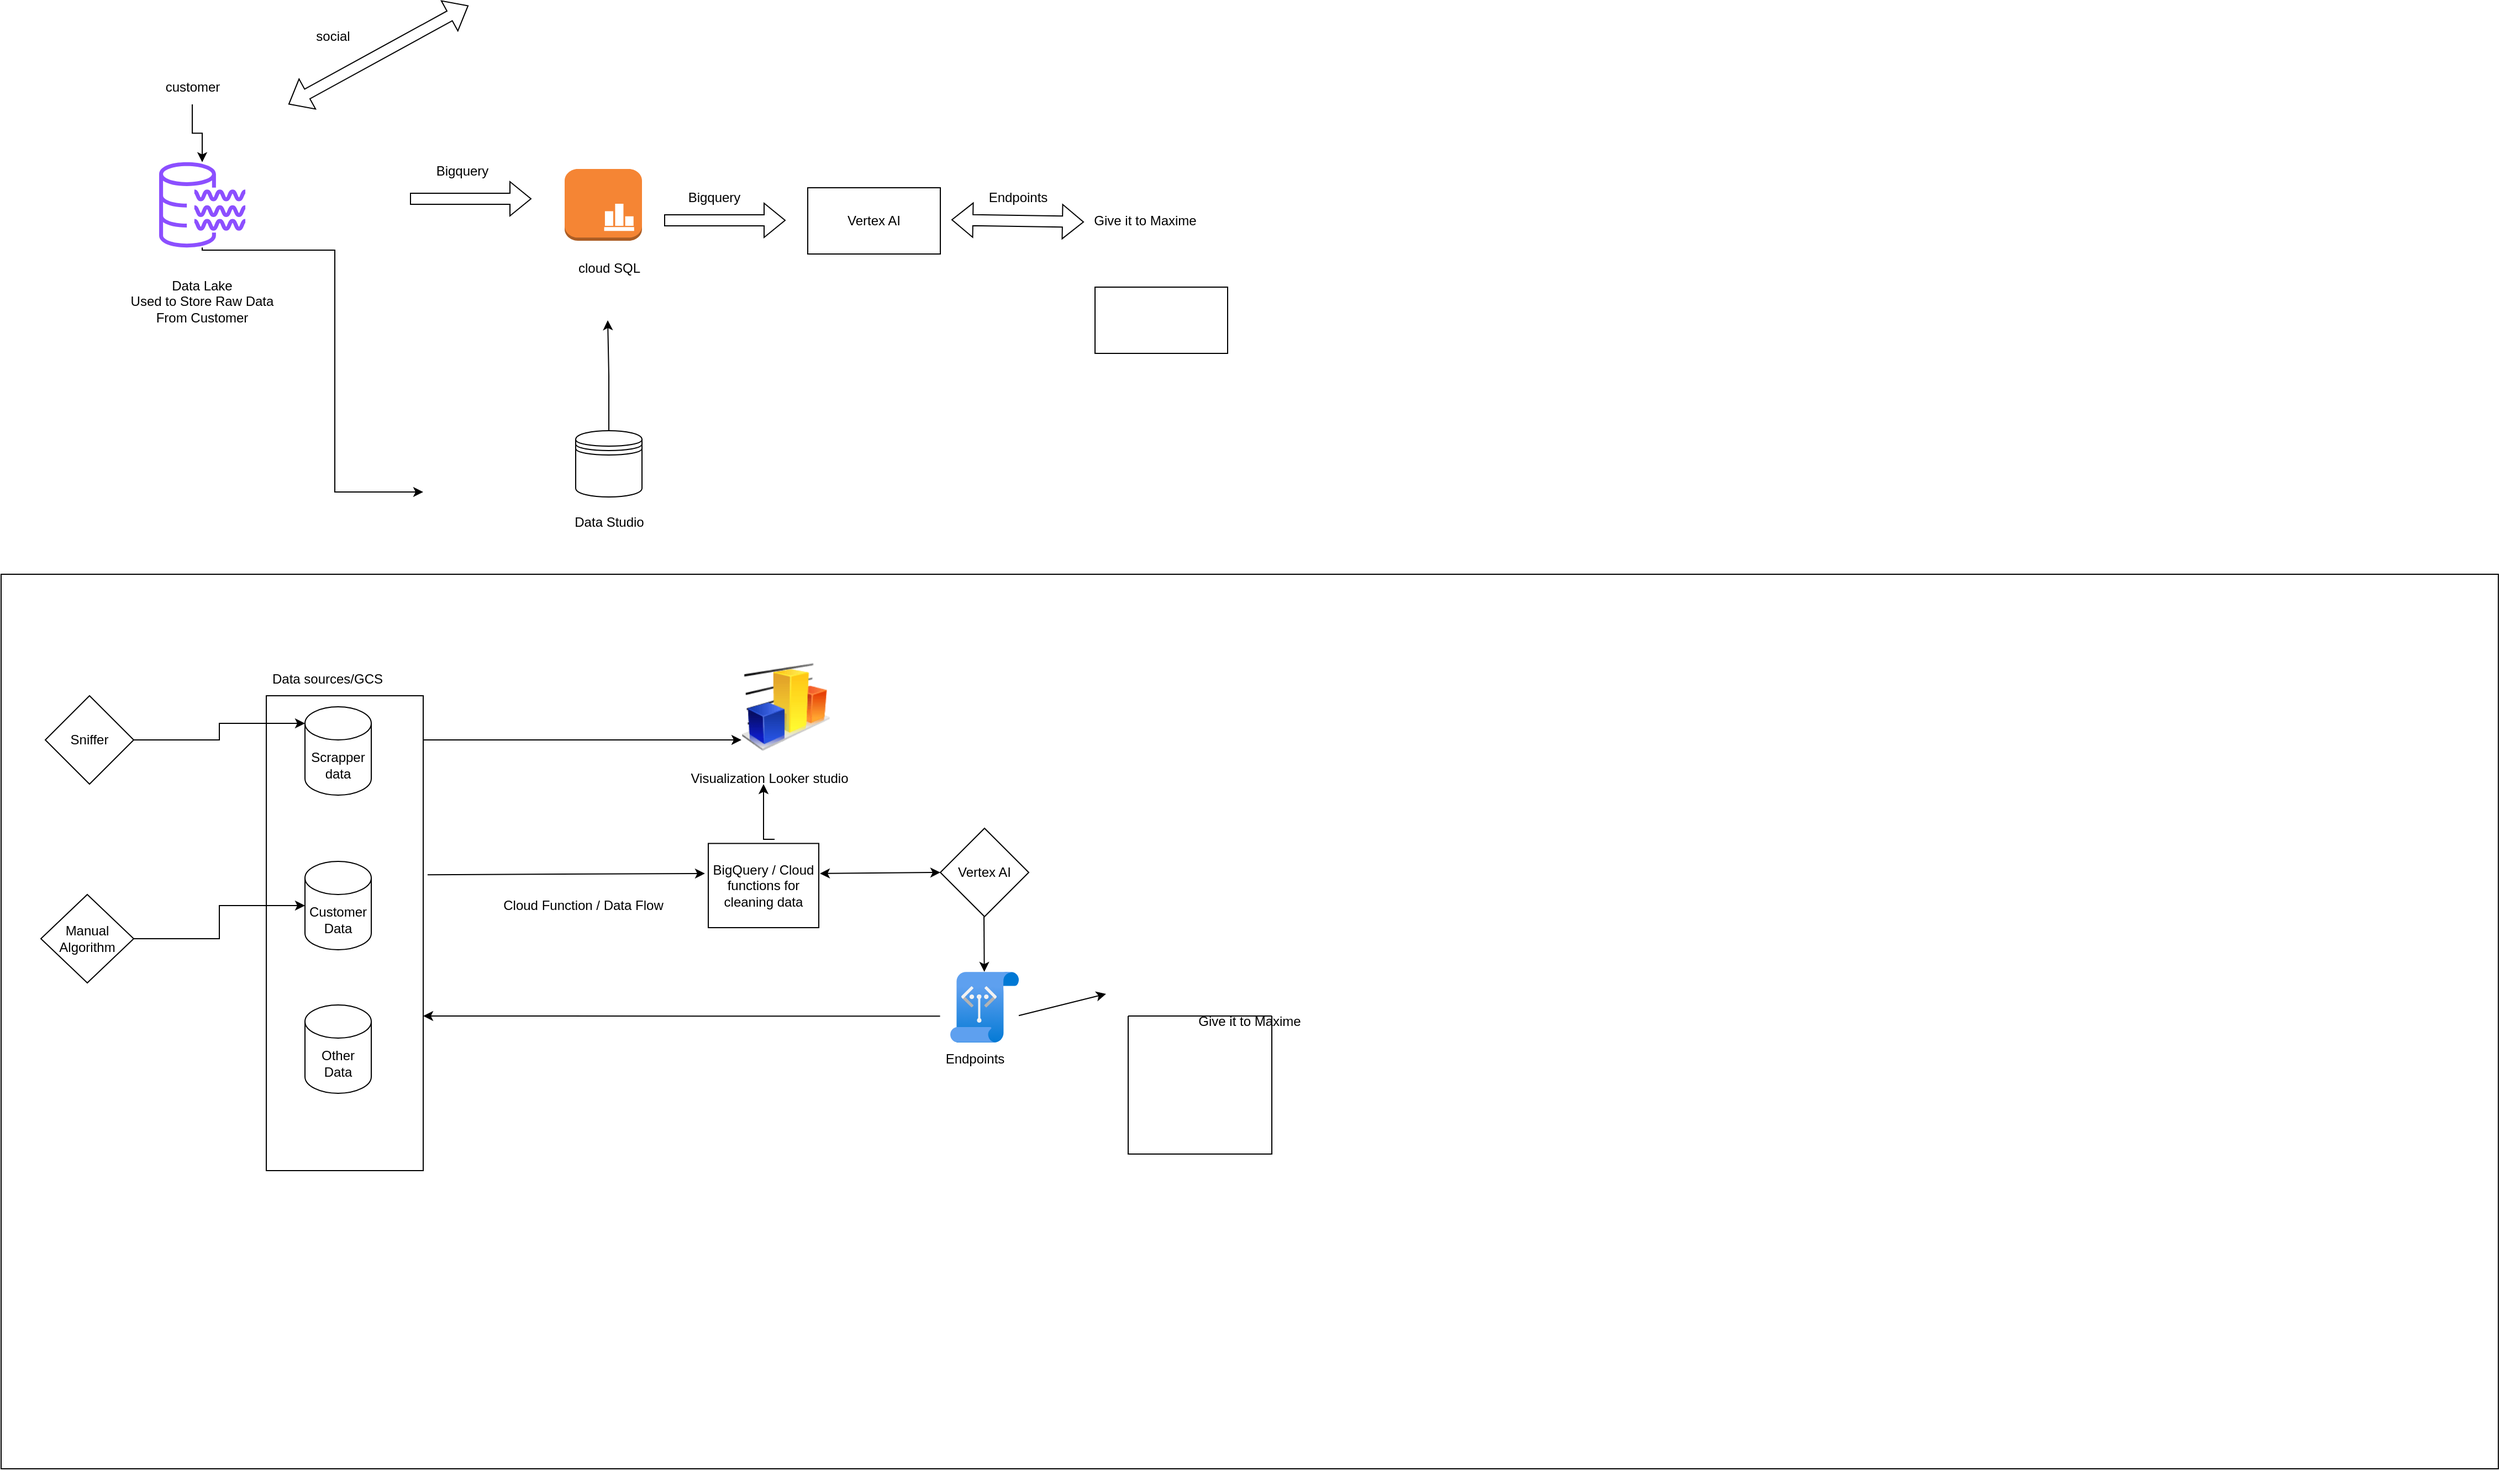 <mxfile version="24.5.5" type="github">
  <diagram name="Page-1" id="-qYtvEomW0k4A3SLVBOT">
    <mxGraphModel dx="2336" dy="837" grid="1" gridSize="10" guides="1" tooltips="1" connect="1" arrows="1" fold="1" page="1" pageScale="1" pageWidth="827" pageHeight="1169" math="0" shadow="0">
      <root>
        <mxCell id="0" />
        <mxCell id="1" parent="0" />
        <mxCell id="vuEcYuy9ds7hN_GyOSZV-4" value="Give it to Maxime" style="rounded=0;whiteSpace=wrap;html=1;" parent="1" vertex="1">
          <mxGeometry x="-180" y="530" width="2260" height="810" as="geometry" />
        </mxCell>
        <mxCell id="r5Taa9G9Nn2a5pZR2AFs-8" value="" style="rounded=0;whiteSpace=wrap;html=1;" parent="1" vertex="1">
          <mxGeometry x="60" y="640" width="142" height="430" as="geometry" />
        </mxCell>
        <mxCell id="VT7pETLHUvZkBAH2U3De-2" value="" style="sketch=0;outlineConnect=0;fontColor=#232F3E;gradientColor=none;fillColor=#8C4FFF;strokeColor=none;dashed=0;verticalLabelPosition=bottom;verticalAlign=top;align=center;html=1;fontSize=12;fontStyle=0;aspect=fixed;pointerEvents=1;shape=mxgraph.aws4.data_lake_resource_icon;" parent="1" vertex="1">
          <mxGeometry x="-36.98" y="156.49" width="78" height="78" as="geometry" />
        </mxCell>
        <mxCell id="VT7pETLHUvZkBAH2U3De-3" value="Data Lake&lt;div&gt;Used to Store Raw Data From Customer&lt;/div&gt;" style="text;html=1;align=center;verticalAlign=middle;whiteSpace=wrap;rounded=0;" parent="1" vertex="1">
          <mxGeometry x="-63.98" y="268" width="132" height="30" as="geometry" />
        </mxCell>
        <mxCell id="VT7pETLHUvZkBAH2U3De-5" value="" style="shape=flexArrow;endArrow=classic;html=1;rounded=0;" parent="1" edge="1">
          <mxGeometry width="50" height="50" relative="1" as="geometry">
            <mxPoint x="190" y="190" as="sourcePoint" />
            <mxPoint x="300" y="190" as="targetPoint" />
          </mxGeometry>
        </mxCell>
        <mxCell id="VT7pETLHUvZkBAH2U3De-10" value="" style="outlineConnect=0;dashed=0;verticalLabelPosition=bottom;verticalAlign=top;align=center;html=1;shape=mxgraph.aws3.instance_with_cloudwatch;fillColor=#F58534;gradientColor=none;" parent="1" vertex="1">
          <mxGeometry x="330" y="163" width="70" height="65" as="geometry" />
        </mxCell>
        <mxCell id="HXekNUo-eZgtwN4-rnPV-13" style="edgeStyle=orthogonalEdgeStyle;rounded=0;orthogonalLoop=1;jettySize=auto;html=1;" parent="1" source="HXekNUo-eZgtwN4-rnPV-1" edge="1">
          <mxGeometry relative="1" as="geometry">
            <mxPoint x="369" y="300" as="targetPoint" />
          </mxGeometry>
        </mxCell>
        <mxCell id="HXekNUo-eZgtwN4-rnPV-1" value="" style="shape=datastore;whiteSpace=wrap;html=1;" parent="1" vertex="1">
          <mxGeometry x="340" y="400" width="60" height="60" as="geometry" />
        </mxCell>
        <mxCell id="HXekNUo-eZgtwN4-rnPV-4" value="" style="edgeStyle=orthogonalEdgeStyle;rounded=0;orthogonalLoop=1;jettySize=auto;html=1;" parent="1" source="HXekNUo-eZgtwN4-rnPV-3" target="VT7pETLHUvZkBAH2U3De-2" edge="1">
          <mxGeometry relative="1" as="geometry" />
        </mxCell>
        <mxCell id="HXekNUo-eZgtwN4-rnPV-3" value="customer" style="text;html=1;align=center;verticalAlign=middle;resizable=0;points=[];autosize=1;strokeColor=none;fillColor=none;" parent="1" vertex="1">
          <mxGeometry x="-41.98" y="74.49" width="70" height="30" as="geometry" />
        </mxCell>
        <mxCell id="HXekNUo-eZgtwN4-rnPV-7" value="Vertex AI" style="rounded=0;whiteSpace=wrap;html=1;" parent="1" vertex="1">
          <mxGeometry x="550" y="180" width="120" height="60" as="geometry" />
        </mxCell>
        <mxCell id="HXekNUo-eZgtwN4-rnPV-8" value="" style="shape=flexArrow;endArrow=classic;html=1;rounded=0;" parent="1" edge="1">
          <mxGeometry width="50" height="50" relative="1" as="geometry">
            <mxPoint x="420" y="209.5" as="sourcePoint" />
            <mxPoint x="530" y="209.5" as="targetPoint" />
          </mxGeometry>
        </mxCell>
        <mxCell id="HXekNUo-eZgtwN4-rnPV-9" value="Bigquery" style="text;html=1;align=center;verticalAlign=middle;resizable=0;points=[];autosize=1;strokeColor=none;fillColor=none;" parent="1" vertex="1">
          <mxGeometry x="430" y="174" width="70" height="30" as="geometry" />
        </mxCell>
        <mxCell id="HXekNUo-eZgtwN4-rnPV-10" value="Data Studio" style="text;html=1;align=center;verticalAlign=middle;resizable=0;points=[];autosize=1;strokeColor=none;fillColor=none;" parent="1" vertex="1">
          <mxGeometry x="325" y="468" width="90" height="30" as="geometry" />
        </mxCell>
        <mxCell id="HXekNUo-eZgtwN4-rnPV-12" style="edgeStyle=orthogonalEdgeStyle;rounded=0;orthogonalLoop=1;jettySize=auto;html=1;entryX=-0.017;entryY=0.817;entryDx=0;entryDy=0;entryPerimeter=0;" parent="1" source="VT7pETLHUvZkBAH2U3De-2" edge="1">
          <mxGeometry relative="1" as="geometry">
            <Array as="points">
              <mxPoint x="2.02" y="236.49" />
              <mxPoint x="122.02" y="236.49" />
              <mxPoint x="122.02" y="455.49" />
            </Array>
            <mxPoint x="202.0" y="455.51" as="targetPoint" />
          </mxGeometry>
        </mxCell>
        <mxCell id="HXekNUo-eZgtwN4-rnPV-14" value="" style="shape=flexArrow;endArrow=classic;startArrow=classic;html=1;rounded=0;" parent="1" edge="1">
          <mxGeometry width="100" height="100" relative="1" as="geometry">
            <mxPoint x="680" y="209" as="sourcePoint" />
            <mxPoint x="800" y="211" as="targetPoint" />
          </mxGeometry>
        </mxCell>
        <mxCell id="HXekNUo-eZgtwN4-rnPV-15" value="Endpoints" style="text;html=1;align=center;verticalAlign=middle;resizable=0;points=[];autosize=1;strokeColor=none;fillColor=none;" parent="1" vertex="1">
          <mxGeometry x="700" y="174" width="80" height="30" as="geometry" />
        </mxCell>
        <mxCell id="HXekNUo-eZgtwN4-rnPV-16" value="Give it to Maxime" style="text;html=1;align=center;verticalAlign=middle;resizable=0;points=[];autosize=1;strokeColor=none;fillColor=none;" parent="1" vertex="1">
          <mxGeometry x="795" y="195" width="120" height="30" as="geometry" />
        </mxCell>
        <mxCell id="HXekNUo-eZgtwN4-rnPV-18" value="cloud SQL" style="text;html=1;align=center;verticalAlign=middle;resizable=0;points=[];autosize=1;strokeColor=none;fillColor=none;" parent="1" vertex="1">
          <mxGeometry x="330" y="238" width="80" height="30" as="geometry" />
        </mxCell>
        <mxCell id="HXekNUo-eZgtwN4-rnPV-19" value="Bigquery" style="text;html=1;align=center;verticalAlign=middle;resizable=0;points=[];autosize=1;strokeColor=none;fillColor=none;" parent="1" vertex="1">
          <mxGeometry x="202" y="150" width="70" height="30" as="geometry" />
        </mxCell>
        <mxCell id="r5Taa9G9Nn2a5pZR2AFs-1" value="" style="rounded=0;whiteSpace=wrap;html=1;" parent="1" vertex="1">
          <mxGeometry x="810" y="270" width="120" height="60" as="geometry" />
        </mxCell>
        <mxCell id="r5Taa9G9Nn2a5pZR2AFs-3" value="" style="shape=flexArrow;endArrow=classic;startArrow=classic;html=1;rounded=0;" parent="1" edge="1">
          <mxGeometry width="100" height="100" relative="1" as="geometry">
            <mxPoint x="80" y="104.49" as="sourcePoint" />
            <mxPoint x="243" y="15" as="targetPoint" />
          </mxGeometry>
        </mxCell>
        <mxCell id="r5Taa9G9Nn2a5pZR2AFs-4" value="social" style="text;html=1;align=center;verticalAlign=middle;resizable=0;points=[];autosize=1;strokeColor=none;fillColor=none;" parent="1" vertex="1">
          <mxGeometry x="95" y="28" width="50" height="30" as="geometry" />
        </mxCell>
        <mxCell id="r5Taa9G9Nn2a5pZR2AFs-5" value="Scrapper data" style="shape=cylinder3;whiteSpace=wrap;html=1;boundedLbl=1;backgroundOutline=1;size=15;" parent="1" vertex="1">
          <mxGeometry x="95" y="650" width="60" height="80" as="geometry" />
        </mxCell>
        <mxCell id="r5Taa9G9Nn2a5pZR2AFs-6" value="Customer Data" style="shape=cylinder3;whiteSpace=wrap;html=1;boundedLbl=1;backgroundOutline=1;size=15;" parent="1" vertex="1">
          <mxGeometry x="95" y="790" width="60" height="80" as="geometry" />
        </mxCell>
        <mxCell id="r5Taa9G9Nn2a5pZR2AFs-7" value="Other Data" style="shape=cylinder3;whiteSpace=wrap;html=1;boundedLbl=1;backgroundOutline=1;size=15;" parent="1" vertex="1">
          <mxGeometry x="95" y="920" width="60" height="80" as="geometry" />
        </mxCell>
        <mxCell id="r5Taa9G9Nn2a5pZR2AFs-9" value="Data sources/GCS" style="text;html=1;align=center;verticalAlign=middle;resizable=0;points=[];autosize=1;strokeColor=none;fillColor=none;" parent="1" vertex="1">
          <mxGeometry x="55" y="610" width="120" height="30" as="geometry" />
        </mxCell>
        <mxCell id="r5Taa9G9Nn2a5pZR2AFs-10" value="" style="endArrow=classic;html=1;rounded=0;exitX=1.028;exitY=0.377;exitDx=0;exitDy=0;exitPerimeter=0;entryX=-0.03;entryY=0.357;entryDx=0;entryDy=0;entryPerimeter=0;" parent="1" source="r5Taa9G9Nn2a5pZR2AFs-8" target="r5Taa9G9Nn2a5pZR2AFs-15" edge="1">
          <mxGeometry width="50" height="50" relative="1" as="geometry">
            <mxPoint x="330" y="820" as="sourcePoint" />
            <mxPoint x="328.46" y="803.322" as="targetPoint" />
          </mxGeometry>
        </mxCell>
        <mxCell id="r5Taa9G9Nn2a5pZR2AFs-15" value="BigQuery / Cloud functions for cleaning data" style="rounded=0;whiteSpace=wrap;html=1;" parent="1" vertex="1">
          <mxGeometry x="460" y="773.75" width="100" height="76.25" as="geometry" />
        </mxCell>
        <mxCell id="r5Taa9G9Nn2a5pZR2AFs-16" value="Vertex AI" style="rhombus;whiteSpace=wrap;html=1;" parent="1" vertex="1">
          <mxGeometry x="670" y="760" width="80" height="80" as="geometry" />
        </mxCell>
        <mxCell id="r5Taa9G9Nn2a5pZR2AFs-17" value="" style="endArrow=classic;startArrow=classic;html=1;rounded=0;exitX=1.01;exitY=0.357;exitDx=0;exitDy=0;exitPerimeter=0;" parent="1" source="r5Taa9G9Nn2a5pZR2AFs-15" edge="1">
          <mxGeometry width="50" height="50" relative="1" as="geometry">
            <mxPoint x="610" y="823.75" as="sourcePoint" />
            <mxPoint x="670" y="800" as="targetPoint" />
          </mxGeometry>
        </mxCell>
        <mxCell id="r5Taa9G9Nn2a5pZR2AFs-18" value="" style="endArrow=classic;html=1;rounded=0;" parent="1" target="r5Taa9G9Nn2a5pZR2AFs-19" edge="1">
          <mxGeometry width="50" height="50" relative="1" as="geometry">
            <mxPoint x="709.5" y="840" as="sourcePoint" />
            <mxPoint x="709.5" y="910" as="targetPoint" />
          </mxGeometry>
        </mxCell>
        <mxCell id="r5Taa9G9Nn2a5pZR2AFs-19" value="" style="image;aspect=fixed;html=1;points=[];align=center;fontSize=12;image=img/lib/azure2/networking/Service_Endpoint_Policies.svg;" parent="1" vertex="1">
          <mxGeometry x="679" y="890" width="62" height="64" as="geometry" />
        </mxCell>
        <mxCell id="r5Taa9G9Nn2a5pZR2AFs-20" value="Endpoints" style="text;html=1;align=center;verticalAlign=middle;resizable=0;points=[];autosize=1;strokeColor=none;fillColor=none;" parent="1" vertex="1">
          <mxGeometry x="661" y="954" width="80" height="30" as="geometry" />
        </mxCell>
        <mxCell id="r5Taa9G9Nn2a5pZR2AFs-22" value="" style="image;html=1;image=img/lib/clip_art/finance/Graph_128x128.png" parent="1" vertex="1">
          <mxGeometry x="490" y="610" width="80" height="80" as="geometry" />
        </mxCell>
        <mxCell id="r5Taa9G9Nn2a5pZR2AFs-25" value="" style="edgeStyle=orthogonalEdgeStyle;rounded=0;orthogonalLoop=1;jettySize=auto;html=1;" parent="1" edge="1">
          <mxGeometry relative="1" as="geometry">
            <mxPoint x="520" y="770" as="sourcePoint" />
            <mxPoint x="510" y="720" as="targetPoint" />
            <Array as="points">
              <mxPoint x="510" y="770" />
            </Array>
          </mxGeometry>
        </mxCell>
        <mxCell id="r5Taa9G9Nn2a5pZR2AFs-23" value="Visualization Looker studio" style="text;html=1;align=center;verticalAlign=middle;resizable=0;points=[];autosize=1;strokeColor=none;fillColor=none;" parent="1" vertex="1">
          <mxGeometry x="430" y="700" width="170" height="30" as="geometry" />
        </mxCell>
        <mxCell id="r5Taa9G9Nn2a5pZR2AFs-24" value="" style="endArrow=classic;html=1;rounded=0;entryX=0;entryY=0.875;entryDx=0;entryDy=0;entryPerimeter=0;" parent="1" target="r5Taa9G9Nn2a5pZR2AFs-22" edge="1">
          <mxGeometry width="50" height="50" relative="1" as="geometry">
            <mxPoint x="202" y="680" as="sourcePoint" />
            <mxPoint x="312" y="680" as="targetPoint" />
          </mxGeometry>
        </mxCell>
        <mxCell id="vuEcYuy9ds7hN_GyOSZV-1" value="Sniffer" style="rhombus;whiteSpace=wrap;html=1;" parent="1" vertex="1">
          <mxGeometry x="-140" y="640" width="80" height="80" as="geometry" />
        </mxCell>
        <mxCell id="vuEcYuy9ds7hN_GyOSZV-2" style="edgeStyle=orthogonalEdgeStyle;rounded=0;orthogonalLoop=1;jettySize=auto;html=1;entryX=0;entryY=0;entryDx=0;entryDy=15;entryPerimeter=0;" parent="1" source="vuEcYuy9ds7hN_GyOSZV-1" target="r5Taa9G9Nn2a5pZR2AFs-5" edge="1">
          <mxGeometry relative="1" as="geometry" />
        </mxCell>
        <mxCell id="-grn1bvPfGm0XCIhzb-r-2" value="Manual Algorithm" style="rhombus;whiteSpace=wrap;html=1;" vertex="1" parent="1">
          <mxGeometry x="-143.98" y="820" width="83.98" height="80" as="geometry" />
        </mxCell>
        <mxCell id="-grn1bvPfGm0XCIhzb-r-3" style="edgeStyle=orthogonalEdgeStyle;rounded=0;orthogonalLoop=1;jettySize=auto;html=1;entryX=0;entryY=0.5;entryDx=0;entryDy=0;entryPerimeter=0;" edge="1" parent="1" source="-grn1bvPfGm0XCIhzb-r-2" target="r5Taa9G9Nn2a5pZR2AFs-6">
          <mxGeometry relative="1" as="geometry" />
        </mxCell>
        <mxCell id="-grn1bvPfGm0XCIhzb-r-4" value="Cloud Function / Data Flow" style="text;html=1;align=center;verticalAlign=middle;whiteSpace=wrap;rounded=0;" vertex="1" parent="1">
          <mxGeometry x="272" y="815" width="150" height="30" as="geometry" />
        </mxCell>
        <mxCell id="-grn1bvPfGm0XCIhzb-r-6" value="" style="endArrow=classic;html=1;rounded=0;exitX=0.376;exitY=0.494;exitDx=0;exitDy=0;exitPerimeter=0;" edge="1" parent="1" source="vuEcYuy9ds7hN_GyOSZV-4">
          <mxGeometry width="50" height="50" relative="1" as="geometry">
            <mxPoint x="652" y="957.71" as="sourcePoint" />
            <mxPoint x="202" y="929.995" as="targetPoint" />
            <Array as="points" />
          </mxGeometry>
        </mxCell>
        <mxCell id="-grn1bvPfGm0XCIhzb-r-7" value="" style="endArrow=classic;html=1;rounded=0;" edge="1" parent="1">
          <mxGeometry width="50" height="50" relative="1" as="geometry">
            <mxPoint x="741" y="929.64" as="sourcePoint" />
            <mxPoint x="820" y="910" as="targetPoint" />
          </mxGeometry>
        </mxCell>
        <mxCell id="-grn1bvPfGm0XCIhzb-r-8" value="" style="swimlane;startSize=0;" vertex="1" parent="1">
          <mxGeometry x="840" y="930" width="130" height="125" as="geometry" />
        </mxCell>
      </root>
    </mxGraphModel>
  </diagram>
</mxfile>
